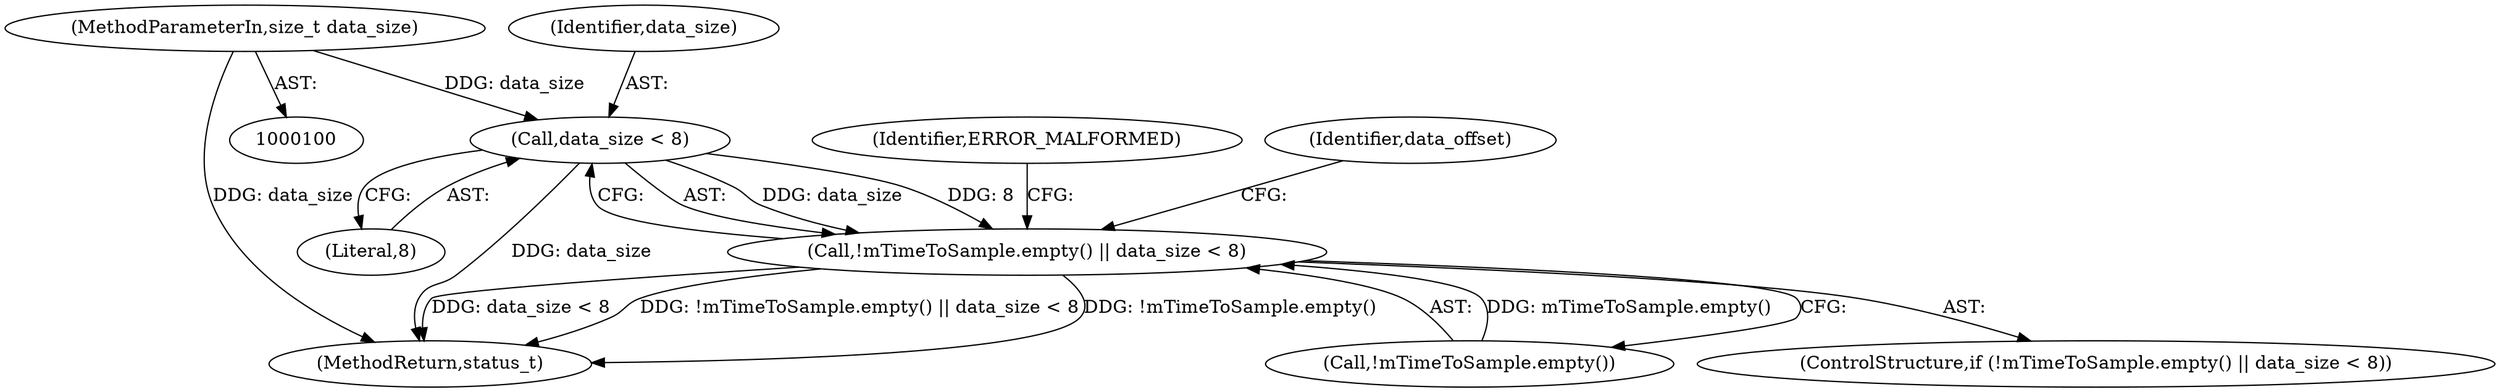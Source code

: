 digraph "1_Android_b57b3967b1a42dd505dbe4fcf1e1d810e3ae3777_1@del" {
"1000108" [label="(Call,data_size < 8)"];
"1000102" [label="(MethodParameterIn,size_t data_size)"];
"1000105" [label="(Call,!mTimeToSample.empty() || data_size < 8)"];
"1000104" [label="(ControlStructure,if (!mTimeToSample.empty() || data_size < 8))"];
"1000106" [label="(Call,!mTimeToSample.empty())"];
"1000110" [label="(Literal,8)"];
"1000102" [label="(MethodParameterIn,size_t data_size)"];
"1000109" [label="(Identifier,data_size)"];
"1000113" [label="(Identifier,ERROR_MALFORMED)"];
"1000198" [label="(MethodReturn,status_t)"];
"1000118" [label="(Identifier,data_offset)"];
"1000105" [label="(Call,!mTimeToSample.empty() || data_size < 8)"];
"1000108" [label="(Call,data_size < 8)"];
"1000108" -> "1000105"  [label="AST: "];
"1000108" -> "1000110"  [label="CFG: "];
"1000109" -> "1000108"  [label="AST: "];
"1000110" -> "1000108"  [label="AST: "];
"1000105" -> "1000108"  [label="CFG: "];
"1000108" -> "1000198"  [label="DDG: data_size"];
"1000108" -> "1000105"  [label="DDG: data_size"];
"1000108" -> "1000105"  [label="DDG: 8"];
"1000102" -> "1000108"  [label="DDG: data_size"];
"1000102" -> "1000100"  [label="AST: "];
"1000102" -> "1000198"  [label="DDG: data_size"];
"1000105" -> "1000104"  [label="AST: "];
"1000105" -> "1000106"  [label="CFG: "];
"1000106" -> "1000105"  [label="AST: "];
"1000113" -> "1000105"  [label="CFG: "];
"1000118" -> "1000105"  [label="CFG: "];
"1000105" -> "1000198"  [label="DDG: data_size < 8"];
"1000105" -> "1000198"  [label="DDG: !mTimeToSample.empty() || data_size < 8"];
"1000105" -> "1000198"  [label="DDG: !mTimeToSample.empty()"];
"1000106" -> "1000105"  [label="DDG: mTimeToSample.empty()"];
}
